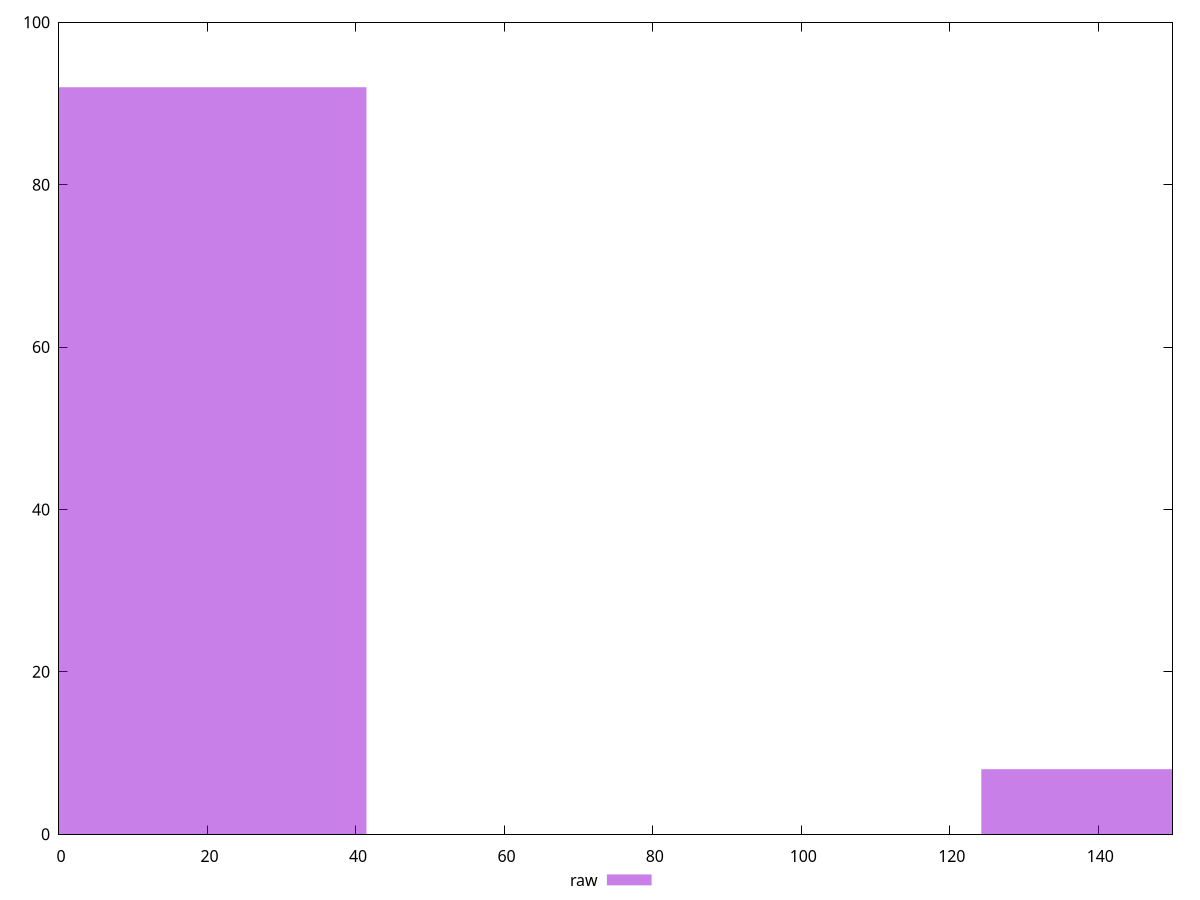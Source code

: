 reset

$raw <<EOF
165.66080519118808 8
0 92
EOF

set key outside below
set boxwidth 82.83040259559404
set xrange [0:150]
set yrange [0:100]
set trange [0:100]
set style fill transparent solid 0.5 noborder
set terminal svg size 640, 490 enhanced background rgb 'white'
set output "reports/report_00031_2021-02-24T23-18-18.084Z/legacy-javascript/samples/astro/raw/histogram.svg"

plot $raw title "raw" with boxes

reset
